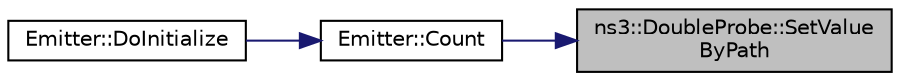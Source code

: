 digraph "ns3::DoubleProbe::SetValueByPath"
{
 // LATEX_PDF_SIZE
  edge [fontname="Helvetica",fontsize="10",labelfontname="Helvetica",labelfontsize="10"];
  node [fontname="Helvetica",fontsize="10",shape=record];
  rankdir="RL";
  Node1 [label="ns3::DoubleProbe::SetValue\lByPath",height=0.2,width=0.4,color="black", fillcolor="grey75", style="filled", fontcolor="black",tooltip="Set a probe value by its name in the Config system."];
  Node1 -> Node2 [dir="back",color="midnightblue",fontsize="10",style="solid",fontname="Helvetica"];
  Node2 [label="Emitter::Count",height=0.2,width=0.4,color="black", fillcolor="white", style="filled",URL="$class_emitter.html#a70635630b81636ea8e0d1c22a0ada0dd",tooltip=" "];
  Node2 -> Node3 [dir="back",color="midnightblue",fontsize="10",style="solid",fontname="Helvetica"];
  Node3 [label="Emitter::DoInitialize",height=0.2,width=0.4,color="black", fillcolor="white", style="filled",URL="$class_emitter.html#ae48c448ed4eac0885e394456a3c8375d",tooltip="Initialize() implementation."];
}
